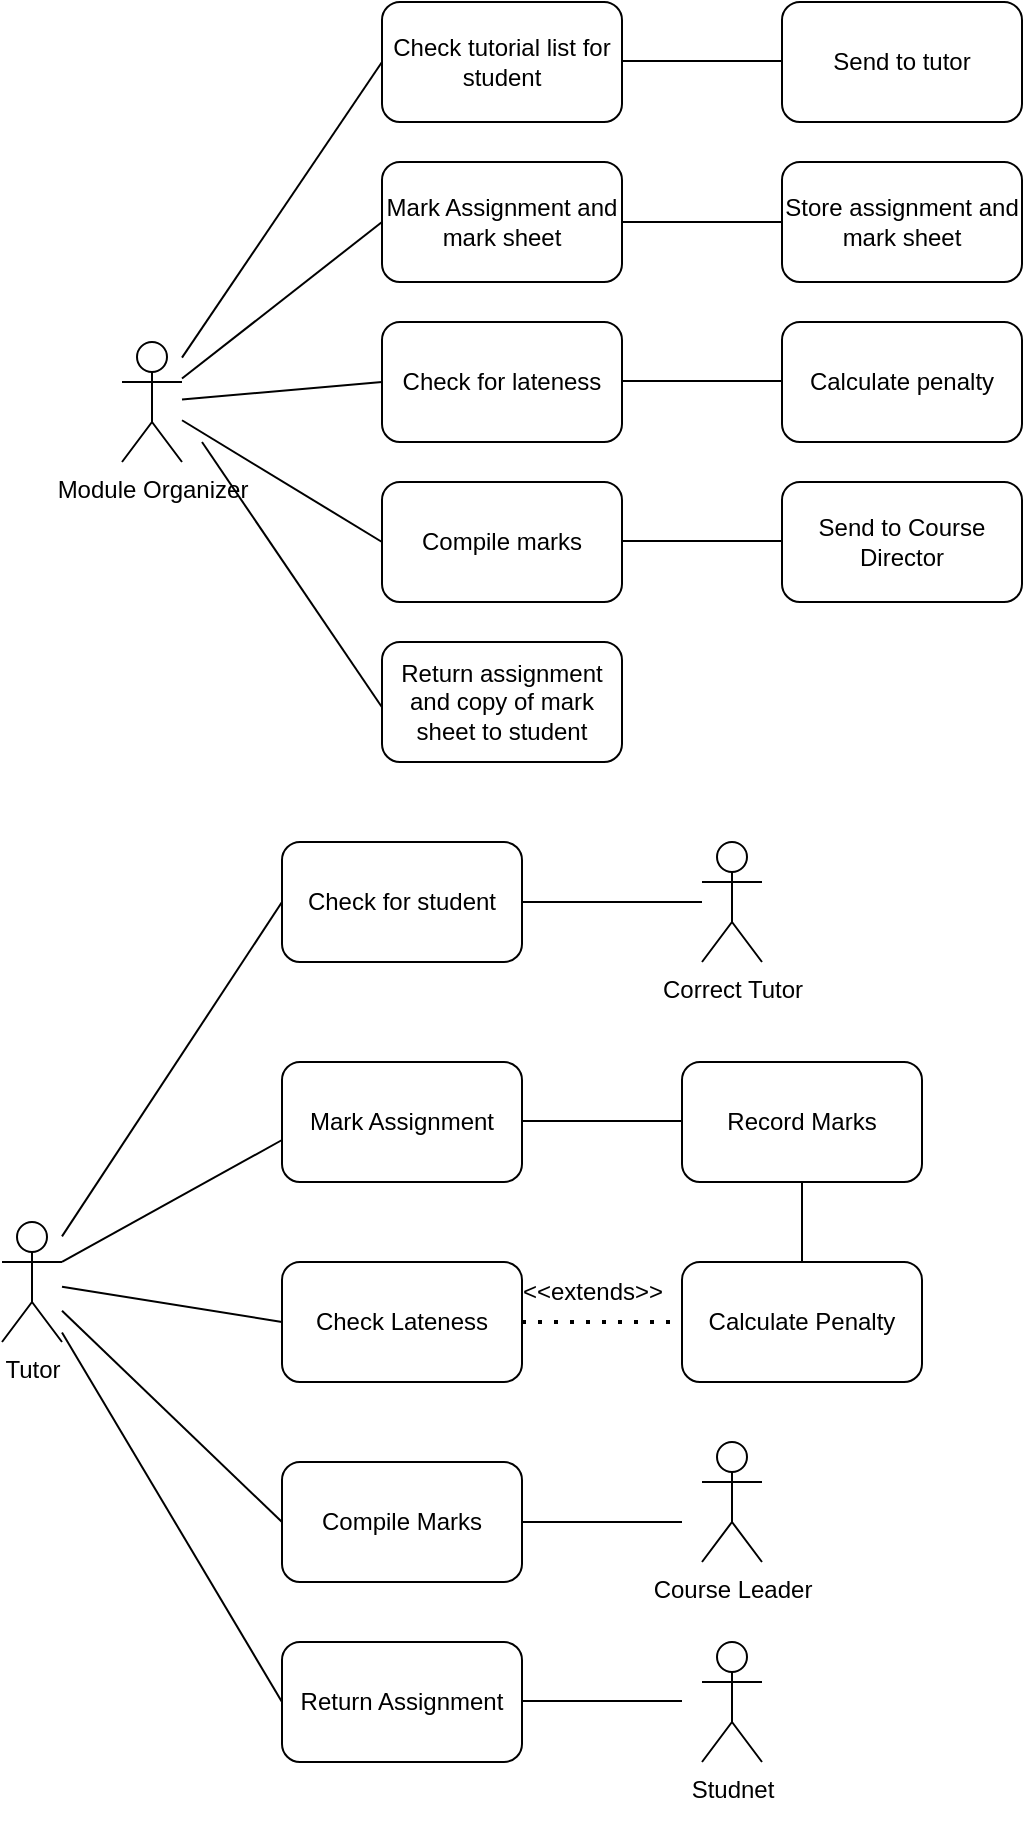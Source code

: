<mxfile version="20.4.0" type="github"><diagram id="_hg0Y8qspccOzwfvmDMH" name="Page-1"><mxGraphModel dx="2966" dy="1531" grid="1" gridSize="10" guides="1" tooltips="1" connect="1" arrows="1" fold="1" page="1" pageScale="1" pageWidth="827" pageHeight="1169" math="0" shadow="0"><root><mxCell id="0"/><mxCell id="1" parent="0"/><mxCell id="lqk7-fHIQMvm03mwXynK-1" value="&lt;div&gt;Module Organizer&lt;/div&gt;&lt;div&gt;&lt;br&gt;&lt;/div&gt;&lt;div&gt;&lt;br&gt;&lt;/div&gt;" style="shape=umlActor;verticalLabelPosition=bottom;verticalAlign=top;html=1;outlineConnect=0;" vertex="1" parent="1"><mxGeometry x="120" y="390" width="30" height="60" as="geometry"/></mxCell><mxCell id="lqk7-fHIQMvm03mwXynK-4" value="Check tutorial list for student" style="rounded=1;whiteSpace=wrap;html=1;" vertex="1" parent="1"><mxGeometry x="250" y="220" width="120" height="60" as="geometry"/></mxCell><mxCell id="lqk7-fHIQMvm03mwXynK-6" value="Mark Assignment and mark sheet" style="rounded=1;whiteSpace=wrap;html=1;" vertex="1" parent="1"><mxGeometry x="250" y="300" width="120" height="60" as="geometry"/></mxCell><mxCell id="lqk7-fHIQMvm03mwXynK-8" value="Store assignment and mark sheet" style="whiteSpace=wrap;html=1;rounded=1;" vertex="1" parent="1"><mxGeometry x="450" y="300" width="120" height="60" as="geometry"/></mxCell><mxCell id="lqk7-fHIQMvm03mwXynK-10" value="" style="endArrow=none;html=1;rounded=0;exitX=0;exitY=0.5;exitDx=0;exitDy=0;" edge="1" parent="1" source="lqk7-fHIQMvm03mwXynK-4" target="lqk7-fHIQMvm03mwXynK-1"><mxGeometry width="50" height="50" relative="1" as="geometry"><mxPoint x="390" y="300" as="sourcePoint"/><mxPoint x="440" y="250" as="targetPoint"/></mxGeometry></mxCell><mxCell id="lqk7-fHIQMvm03mwXynK-11" value="" style="endArrow=none;html=1;rounded=0;exitX=0;exitY=0.5;exitDx=0;exitDy=0;" edge="1" parent="1" source="lqk7-fHIQMvm03mwXynK-6" target="lqk7-fHIQMvm03mwXynK-1"><mxGeometry width="50" height="50" relative="1" as="geometry"><mxPoint x="260" y="250" as="sourcePoint"/><mxPoint x="150" y="270" as="targetPoint"/></mxGeometry></mxCell><mxCell id="lqk7-fHIQMvm03mwXynK-12" value="" style="endArrow=none;html=1;rounded=0;exitX=1;exitY=0.5;exitDx=0;exitDy=0;entryX=0;entryY=0.5;entryDx=0;entryDy=0;" edge="1" parent="1" source="lqk7-fHIQMvm03mwXynK-6" target="lqk7-fHIQMvm03mwXynK-8"><mxGeometry width="50" height="50" relative="1" as="geometry"><mxPoint x="270" y="260" as="sourcePoint"/><mxPoint x="170" y="294.783" as="targetPoint"/></mxGeometry></mxCell><mxCell id="lqk7-fHIQMvm03mwXynK-13" value="Check for lateness" style="rounded=1;whiteSpace=wrap;html=1;" vertex="1" parent="1"><mxGeometry x="250" y="380" width="120" height="60" as="geometry"/></mxCell><mxCell id="lqk7-fHIQMvm03mwXynK-16" value="" style="endArrow=none;html=1;rounded=0;exitX=1;exitY=0.5;exitDx=0;exitDy=0;entryX=0;entryY=0.5;entryDx=0;entryDy=0;" edge="1" parent="1"><mxGeometry width="50" height="50" relative="1" as="geometry"><mxPoint x="370" y="409.5" as="sourcePoint"/><mxPoint x="450" y="409.5" as="targetPoint"/></mxGeometry></mxCell><mxCell id="lqk7-fHIQMvm03mwXynK-18" value="Compile marks" style="rounded=1;whiteSpace=wrap;html=1;" vertex="1" parent="1"><mxGeometry x="250" y="460" width="120" height="60" as="geometry"/></mxCell><mxCell id="lqk7-fHIQMvm03mwXynK-21" value="" style="endArrow=none;html=1;rounded=0;exitX=0;exitY=0.5;exitDx=0;exitDy=0;" edge="1" parent="1" source="lqk7-fHIQMvm03mwXynK-13" target="lqk7-fHIQMvm03mwXynK-1"><mxGeometry width="50" height="50" relative="1" as="geometry"><mxPoint x="260" y="340" as="sourcePoint"/><mxPoint x="180" y="382" as="targetPoint"/></mxGeometry></mxCell><mxCell id="lqk7-fHIQMvm03mwXynK-22" value="" style="endArrow=none;html=1;rounded=0;exitX=0;exitY=0.5;exitDx=0;exitDy=0;" edge="1" parent="1" source="lqk7-fHIQMvm03mwXynK-18" target="lqk7-fHIQMvm03mwXynK-1"><mxGeometry width="50" height="50" relative="1" as="geometry"><mxPoint x="260" y="420" as="sourcePoint"/><mxPoint x="190" y="392" as="targetPoint"/></mxGeometry></mxCell><mxCell id="lqk7-fHIQMvm03mwXynK-23" value="Send to Course Director" style="whiteSpace=wrap;html=1;rounded=1;" vertex="1" parent="1"><mxGeometry x="450" y="460" width="120" height="60" as="geometry"/></mxCell><mxCell id="lqk7-fHIQMvm03mwXynK-25" value="" style="endArrow=none;html=1;rounded=0;exitX=1;exitY=0.5;exitDx=0;exitDy=0;entryX=0;entryY=0.5;entryDx=0;entryDy=0;" edge="1" parent="1"><mxGeometry width="50" height="50" relative="1" as="geometry"><mxPoint x="370" y="489.5" as="sourcePoint"/><mxPoint x="450" y="489.5" as="targetPoint"/></mxGeometry></mxCell><mxCell id="lqk7-fHIQMvm03mwXynK-26" value="Return assignment and copy of mark sheet to student " style="rounded=1;whiteSpace=wrap;html=1;" vertex="1" parent="1"><mxGeometry x="250" y="540" width="120" height="60" as="geometry"/></mxCell><mxCell id="lqk7-fHIQMvm03mwXynK-29" value="" style="endArrow=none;html=1;rounded=0;exitX=0;exitY=0.5;exitDx=0;exitDy=0;" edge="1" parent="1"><mxGeometry width="50" height="50" relative="1" as="geometry"><mxPoint x="250" y="572.63" as="sourcePoint"/><mxPoint x="160" y="440" as="targetPoint"/></mxGeometry></mxCell><mxCell id="lqk7-fHIQMvm03mwXynK-53" value="Send to tutor" style="whiteSpace=wrap;html=1;rounded=1;" vertex="1" parent="1"><mxGeometry x="450" y="220" width="120" height="60" as="geometry"/></mxCell><mxCell id="lqk7-fHIQMvm03mwXynK-54" value="" style="endArrow=none;html=1;rounded=0;exitX=1;exitY=0.5;exitDx=0;exitDy=0;entryX=0;entryY=0.5;entryDx=0;entryDy=0;" edge="1" parent="1"><mxGeometry width="50" height="50" relative="1" as="geometry"><mxPoint x="370" y="249.5" as="sourcePoint"/><mxPoint x="450" y="249.5" as="targetPoint"/></mxGeometry></mxCell><mxCell id="lqk7-fHIQMvm03mwXynK-55" value="Calculate penalty" style="rounded=1;whiteSpace=wrap;html=1;" vertex="1" parent="1"><mxGeometry x="450" y="380" width="120" height="60" as="geometry"/></mxCell><mxCell id="lqk7-fHIQMvm03mwXynK-59" value="&lt;div&gt;Tutor&lt;/div&gt;" style="shape=umlActor;verticalLabelPosition=bottom;verticalAlign=top;html=1;outlineConnect=0;" vertex="1" parent="1"><mxGeometry x="60" y="830" width="30" height="60" as="geometry"/></mxCell><mxCell id="lqk7-fHIQMvm03mwXynK-60" value="&lt;div&gt;Studnet&lt;/div&gt;&lt;div&gt;&lt;br&gt;&lt;/div&gt;" style="shape=umlActor;verticalLabelPosition=bottom;verticalAlign=top;html=1;outlineConnect=0;" vertex="1" parent="1"><mxGeometry x="410" y="1040" width="30" height="60" as="geometry"/></mxCell><mxCell id="lqk7-fHIQMvm03mwXynK-64" value="&lt;div&gt;Correct Tutor&lt;br&gt;&lt;/div&gt;" style="shape=umlActor;verticalLabelPosition=bottom;verticalAlign=top;html=1;outlineConnect=0;" vertex="1" parent="1"><mxGeometry x="410" y="640" width="30" height="60" as="geometry"/></mxCell><mxCell id="lqk7-fHIQMvm03mwXynK-70" value="Check for student" style="rounded=1;whiteSpace=wrap;html=1;" vertex="1" parent="1"><mxGeometry x="200" y="640" width="120" height="60" as="geometry"/></mxCell><mxCell id="lqk7-fHIQMvm03mwXynK-75" value="&lt;div&gt;Mark Assignment&lt;/div&gt;" style="rounded=1;whiteSpace=wrap;html=1;" vertex="1" parent="1"><mxGeometry x="200" y="750" width="120" height="60" as="geometry"/></mxCell><mxCell id="lqk7-fHIQMvm03mwXynK-76" value="&lt;div&gt;Record Marks&lt;/div&gt;" style="rounded=1;whiteSpace=wrap;html=1;" vertex="1" parent="1"><mxGeometry x="400" y="750" width="120" height="60" as="geometry"/></mxCell><mxCell id="lqk7-fHIQMvm03mwXynK-80" value="" style="endArrow=none;html=1;rounded=0;exitX=1;exitY=0.5;exitDx=0;exitDy=0;" edge="1" parent="1" source="lqk7-fHIQMvm03mwXynK-70" target="lqk7-fHIQMvm03mwXynK-64"><mxGeometry width="50" height="50" relative="1" as="geometry"><mxPoint x="340" y="700" as="sourcePoint"/><mxPoint x="390" y="650" as="targetPoint"/></mxGeometry></mxCell><mxCell id="lqk7-fHIQMvm03mwXynK-81" value="Check Lateness" style="rounded=1;whiteSpace=wrap;html=1;" vertex="1" parent="1"><mxGeometry x="200" y="850" width="120" height="60" as="geometry"/></mxCell><mxCell id="lqk7-fHIQMvm03mwXynK-82" value="Calculate Penalty" style="rounded=1;whiteSpace=wrap;html=1;" vertex="1" parent="1"><mxGeometry x="400" y="850" width="120" height="60" as="geometry"/></mxCell><mxCell id="lqk7-fHIQMvm03mwXynK-86" value="&lt;div&gt;Course Leader&lt;br&gt;&lt;/div&gt;&lt;div&gt;&lt;br&gt;&lt;/div&gt;" style="shape=umlActor;verticalLabelPosition=bottom;verticalAlign=top;html=1;outlineConnect=0;" vertex="1" parent="1"><mxGeometry x="410" y="940" width="30" height="60" as="geometry"/></mxCell><mxCell id="lqk7-fHIQMvm03mwXynK-87" value="Compile Marks" style="rounded=1;whiteSpace=wrap;html=1;" vertex="1" parent="1"><mxGeometry x="200" y="950" width="120" height="60" as="geometry"/></mxCell><mxCell id="lqk7-fHIQMvm03mwXynK-88" value="Return Assignment" style="rounded=1;whiteSpace=wrap;html=1;" vertex="1" parent="1"><mxGeometry x="200" y="1040" width="120" height="60" as="geometry"/></mxCell><mxCell id="lqk7-fHIQMvm03mwXynK-90" value="" style="endArrow=none;html=1;rounded=0;exitX=1;exitY=0.5;exitDx=0;exitDy=0;entryX=0;entryY=0.5;entryDx=0;entryDy=0;" edge="1" parent="1"><mxGeometry width="50" height="50" relative="1" as="geometry"><mxPoint x="320" y="779.5" as="sourcePoint"/><mxPoint x="400" y="779.5" as="targetPoint"/></mxGeometry></mxCell><mxCell id="lqk7-fHIQMvm03mwXynK-91" value="" style="endArrow=none;html=1;rounded=0;exitX=1;exitY=0.5;exitDx=0;exitDy=0;entryX=0;entryY=0.5;entryDx=0;entryDy=0;" edge="1" parent="1"><mxGeometry width="50" height="50" relative="1" as="geometry"><mxPoint x="320" y="980" as="sourcePoint"/><mxPoint x="400" y="980" as="targetPoint"/></mxGeometry></mxCell><mxCell id="lqk7-fHIQMvm03mwXynK-92" value="" style="endArrow=none;html=1;rounded=0;exitX=1;exitY=0.5;exitDx=0;exitDy=0;entryX=0;entryY=0.5;entryDx=0;entryDy=0;" edge="1" parent="1"><mxGeometry width="50" height="50" relative="1" as="geometry"><mxPoint x="320" y="1069.5" as="sourcePoint"/><mxPoint x="400" y="1069.5" as="targetPoint"/></mxGeometry></mxCell><mxCell id="lqk7-fHIQMvm03mwXynK-93" value="" style="endArrow=none;html=1;rounded=0;exitX=0.5;exitY=1;exitDx=0;exitDy=0;entryX=0.5;entryY=0;entryDx=0;entryDy=0;" edge="1" parent="1" source="lqk7-fHIQMvm03mwXynK-76" target="lqk7-fHIQMvm03mwXynK-82"><mxGeometry width="50" height="50" relative="1" as="geometry"><mxPoint x="330" y="890" as="sourcePoint"/><mxPoint x="410" y="890" as="targetPoint"/></mxGeometry></mxCell><mxCell id="lqk7-fHIQMvm03mwXynK-94" value="" style="endArrow=none;html=1;rounded=0;exitX=0;exitY=0.5;exitDx=0;exitDy=0;" edge="1" parent="1" source="lqk7-fHIQMvm03mwXynK-81" target="lqk7-fHIQMvm03mwXynK-59"><mxGeometry width="50" height="50" relative="1" as="geometry"><mxPoint x="340" y="900" as="sourcePoint"/><mxPoint x="420" y="900" as="targetPoint"/></mxGeometry></mxCell><mxCell id="lqk7-fHIQMvm03mwXynK-95" value="" style="endArrow=none;html=1;rounded=0;exitX=0;exitY=0.5;exitDx=0;exitDy=0;" edge="1" parent="1" source="lqk7-fHIQMvm03mwXynK-87" target="lqk7-fHIQMvm03mwXynK-59"><mxGeometry width="50" height="50" relative="1" as="geometry"><mxPoint x="210" y="890" as="sourcePoint"/><mxPoint x="100" y="872.4" as="targetPoint"/></mxGeometry></mxCell><mxCell id="lqk7-fHIQMvm03mwXynK-96" value="" style="endArrow=none;html=1;rounded=0;exitX=0;exitY=0.5;exitDx=0;exitDy=0;" edge="1" parent="1" source="lqk7-fHIQMvm03mwXynK-88" target="lqk7-fHIQMvm03mwXynK-59"><mxGeometry width="50" height="50" relative="1" as="geometry"><mxPoint x="220" y="900" as="sourcePoint"/><mxPoint x="110" y="882.4" as="targetPoint"/></mxGeometry></mxCell><mxCell id="lqk7-fHIQMvm03mwXynK-97" value="" style="endArrow=none;html=1;rounded=0;exitX=0;exitY=0.65;exitDx=0;exitDy=0;entryX=1;entryY=0.333;entryDx=0;entryDy=0;entryPerimeter=0;exitPerimeter=0;" edge="1" parent="1" source="lqk7-fHIQMvm03mwXynK-75" target="lqk7-fHIQMvm03mwXynK-59"><mxGeometry width="50" height="50" relative="1" as="geometry"><mxPoint x="210" y="890" as="sourcePoint"/><mxPoint x="100" y="872.4" as="targetPoint"/></mxGeometry></mxCell><mxCell id="lqk7-fHIQMvm03mwXynK-98" value="" style="endArrow=none;html=1;rounded=0;exitX=0;exitY=0.5;exitDx=0;exitDy=0;" edge="1" parent="1" source="lqk7-fHIQMvm03mwXynK-70" target="lqk7-fHIQMvm03mwXynK-59"><mxGeometry width="50" height="50" relative="1" as="geometry"><mxPoint x="210" y="799" as="sourcePoint"/><mxPoint x="100" y="860" as="targetPoint"/></mxGeometry></mxCell><mxCell id="lqk7-fHIQMvm03mwXynK-99" value="" style="endArrow=none;dashed=1;html=1;dashPattern=1 3;strokeWidth=2;rounded=0;exitX=1;exitY=0.5;exitDx=0;exitDy=0;entryX=0;entryY=0.5;entryDx=0;entryDy=0;" edge="1" parent="1" source="lqk7-fHIQMvm03mwXynK-81" target="lqk7-fHIQMvm03mwXynK-82"><mxGeometry width="50" height="50" relative="1" as="geometry"><mxPoint x="360" y="900" as="sourcePoint"/><mxPoint x="410" y="850" as="targetPoint"/></mxGeometry></mxCell><mxCell id="lqk7-fHIQMvm03mwXynK-100" value="&amp;lt;&amp;lt;extends&amp;gt;&amp;gt;" style="text;html=1;align=center;verticalAlign=middle;resizable=0;points=[];autosize=1;strokeColor=none;fillColor=none;" vertex="1" parent="1"><mxGeometry x="310" y="850" width="90" height="30" as="geometry"/></mxCell></root></mxGraphModel></diagram></mxfile>